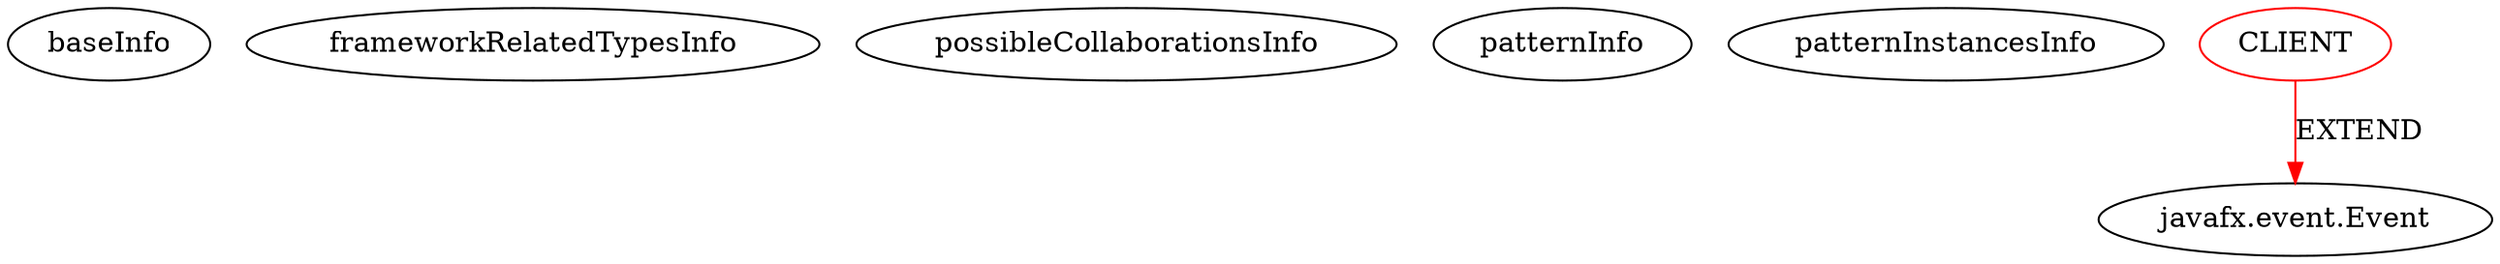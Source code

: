 digraph {
baseInfo[graphId=416,category="pattern",isAnonymous=false,possibleRelation=false]
frameworkRelatedTypesInfo[0="javafx.event.Event"]
possibleCollaborationsInfo[]
patternInfo[frequency=2.0,patternRootClient=0]
patternInstancesInfo[0="aferrandoa-valenciasprints~/aferrandoa-valenciasprints/valenciasprints-master/src/eventos/ConfiguracionEvent.java~ConfiguracionEvent~1713",1="stepanovdg-VisualJadeMotionModel~/stepanovdg-VisualJadeMotionModel/VisualJadeMotionModel-master/src/by/bsu/kurs/stepanov/visualisation/MapEvent.java~MapEvent~4267"]
1[label="javafx.event.Event",vertexType="FRAMEWORK_CLASS_TYPE",isFrameworkType=false]
0[label="CLIENT",vertexType="ROOT_CLIENT_CLASS_DECLARATION",isFrameworkType=false,color=red]
0->1[label="EXTEND",color=red]
}
